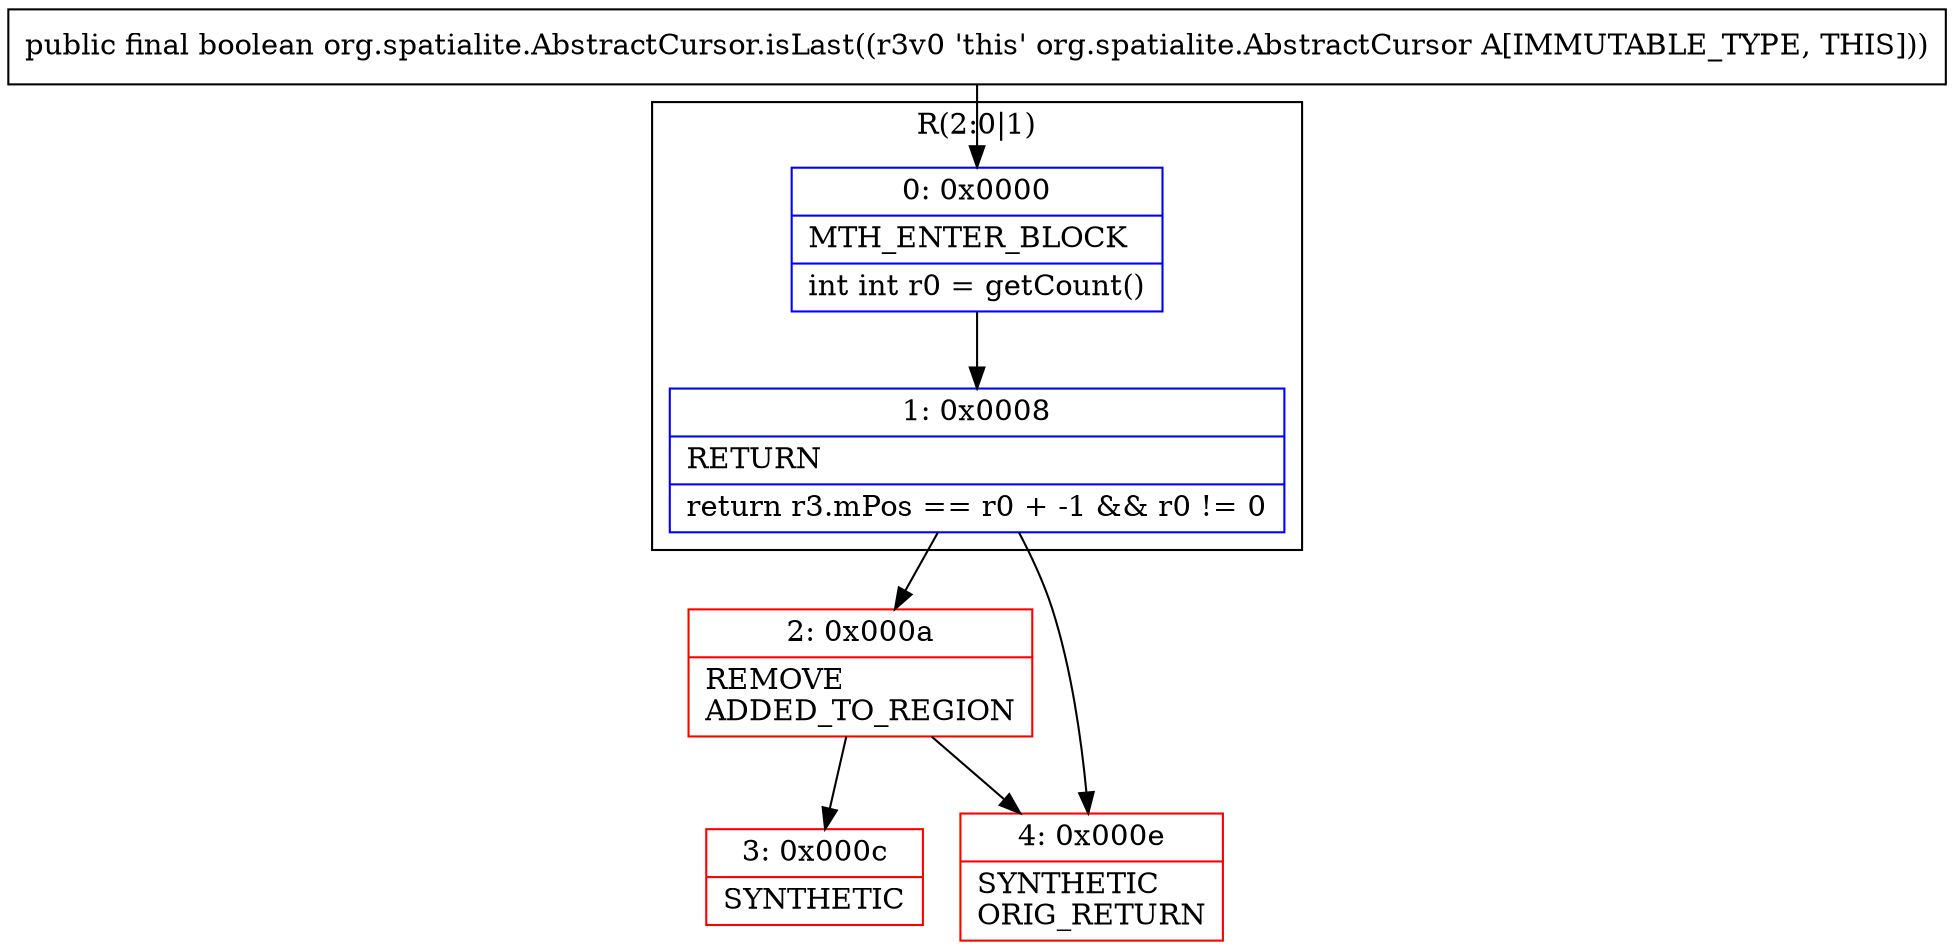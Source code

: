 digraph "CFG fororg.spatialite.AbstractCursor.isLast()Z" {
subgraph cluster_Region_763313903 {
label = "R(2:0|1)";
node [shape=record,color=blue];
Node_0 [shape=record,label="{0\:\ 0x0000|MTH_ENTER_BLOCK\l|int int r0 = getCount()\l}"];
Node_1 [shape=record,label="{1\:\ 0x0008|RETURN\l|return r3.mPos == r0 + \-1 && r0 != 0\l}"];
}
Node_2 [shape=record,color=red,label="{2\:\ 0x000a|REMOVE\lADDED_TO_REGION\l}"];
Node_3 [shape=record,color=red,label="{3\:\ 0x000c|SYNTHETIC\l}"];
Node_4 [shape=record,color=red,label="{4\:\ 0x000e|SYNTHETIC\lORIG_RETURN\l}"];
MethodNode[shape=record,label="{public final boolean org.spatialite.AbstractCursor.isLast((r3v0 'this' org.spatialite.AbstractCursor A[IMMUTABLE_TYPE, THIS])) }"];
MethodNode -> Node_0;
Node_0 -> Node_1;
Node_1 -> Node_2;
Node_1 -> Node_4;
Node_2 -> Node_3;
Node_2 -> Node_4;
}

